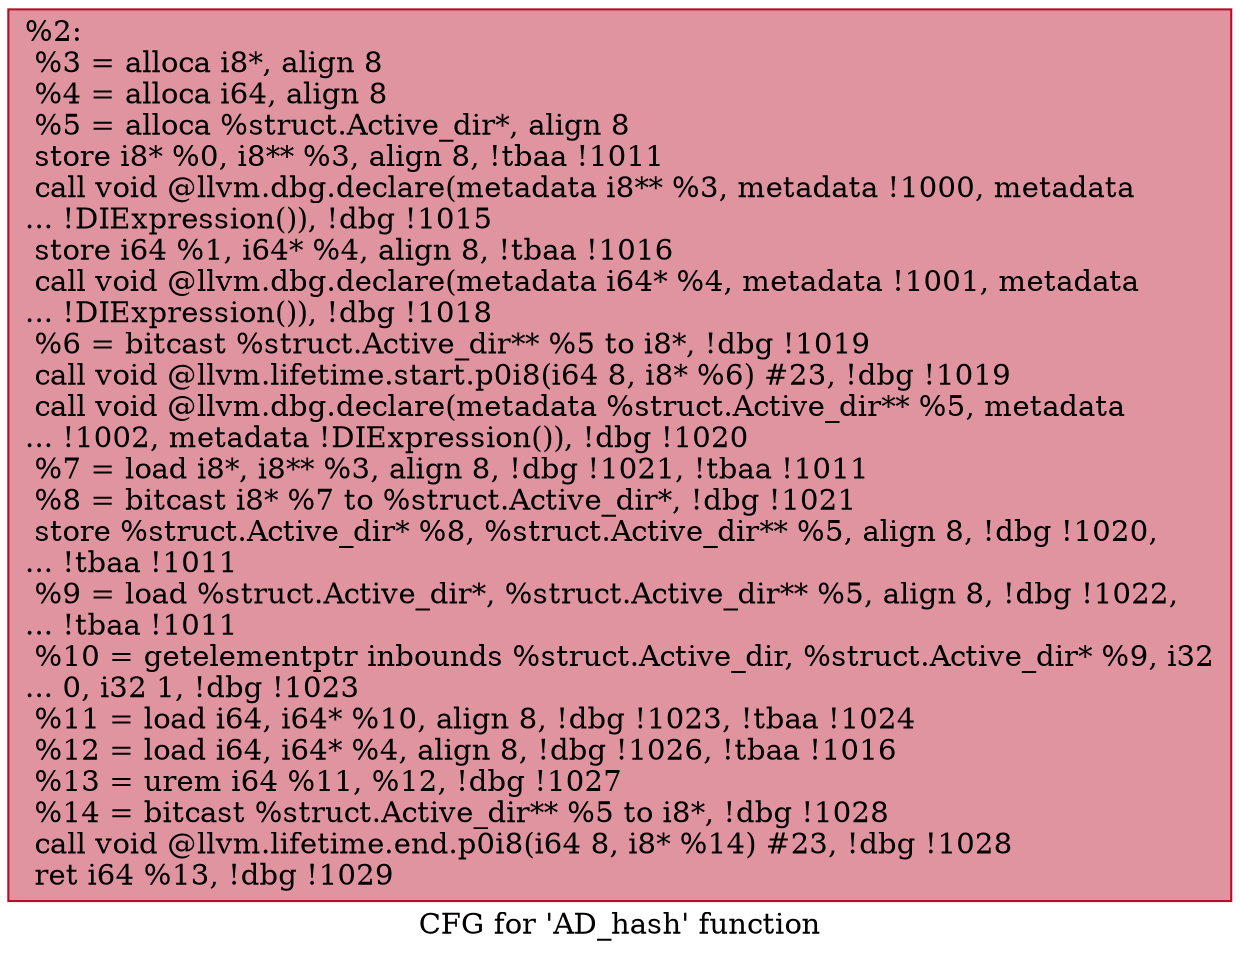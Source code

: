 digraph "CFG for 'AD_hash' function" {
	label="CFG for 'AD_hash' function";

	Node0x2124df0 [shape=record,color="#b70d28ff", style=filled, fillcolor="#b70d2870",label="{%2:\l  %3 = alloca i8*, align 8\l  %4 = alloca i64, align 8\l  %5 = alloca %struct.Active_dir*, align 8\l  store i8* %0, i8** %3, align 8, !tbaa !1011\l  call void @llvm.dbg.declare(metadata i8** %3, metadata !1000, metadata\l... !DIExpression()), !dbg !1015\l  store i64 %1, i64* %4, align 8, !tbaa !1016\l  call void @llvm.dbg.declare(metadata i64* %4, metadata !1001, metadata\l... !DIExpression()), !dbg !1018\l  %6 = bitcast %struct.Active_dir** %5 to i8*, !dbg !1019\l  call void @llvm.lifetime.start.p0i8(i64 8, i8* %6) #23, !dbg !1019\l  call void @llvm.dbg.declare(metadata %struct.Active_dir** %5, metadata\l... !1002, metadata !DIExpression()), !dbg !1020\l  %7 = load i8*, i8** %3, align 8, !dbg !1021, !tbaa !1011\l  %8 = bitcast i8* %7 to %struct.Active_dir*, !dbg !1021\l  store %struct.Active_dir* %8, %struct.Active_dir** %5, align 8, !dbg !1020,\l... !tbaa !1011\l  %9 = load %struct.Active_dir*, %struct.Active_dir** %5, align 8, !dbg !1022,\l... !tbaa !1011\l  %10 = getelementptr inbounds %struct.Active_dir, %struct.Active_dir* %9, i32\l... 0, i32 1, !dbg !1023\l  %11 = load i64, i64* %10, align 8, !dbg !1023, !tbaa !1024\l  %12 = load i64, i64* %4, align 8, !dbg !1026, !tbaa !1016\l  %13 = urem i64 %11, %12, !dbg !1027\l  %14 = bitcast %struct.Active_dir** %5 to i8*, !dbg !1028\l  call void @llvm.lifetime.end.p0i8(i64 8, i8* %14) #23, !dbg !1028\l  ret i64 %13, !dbg !1029\l}"];
}
